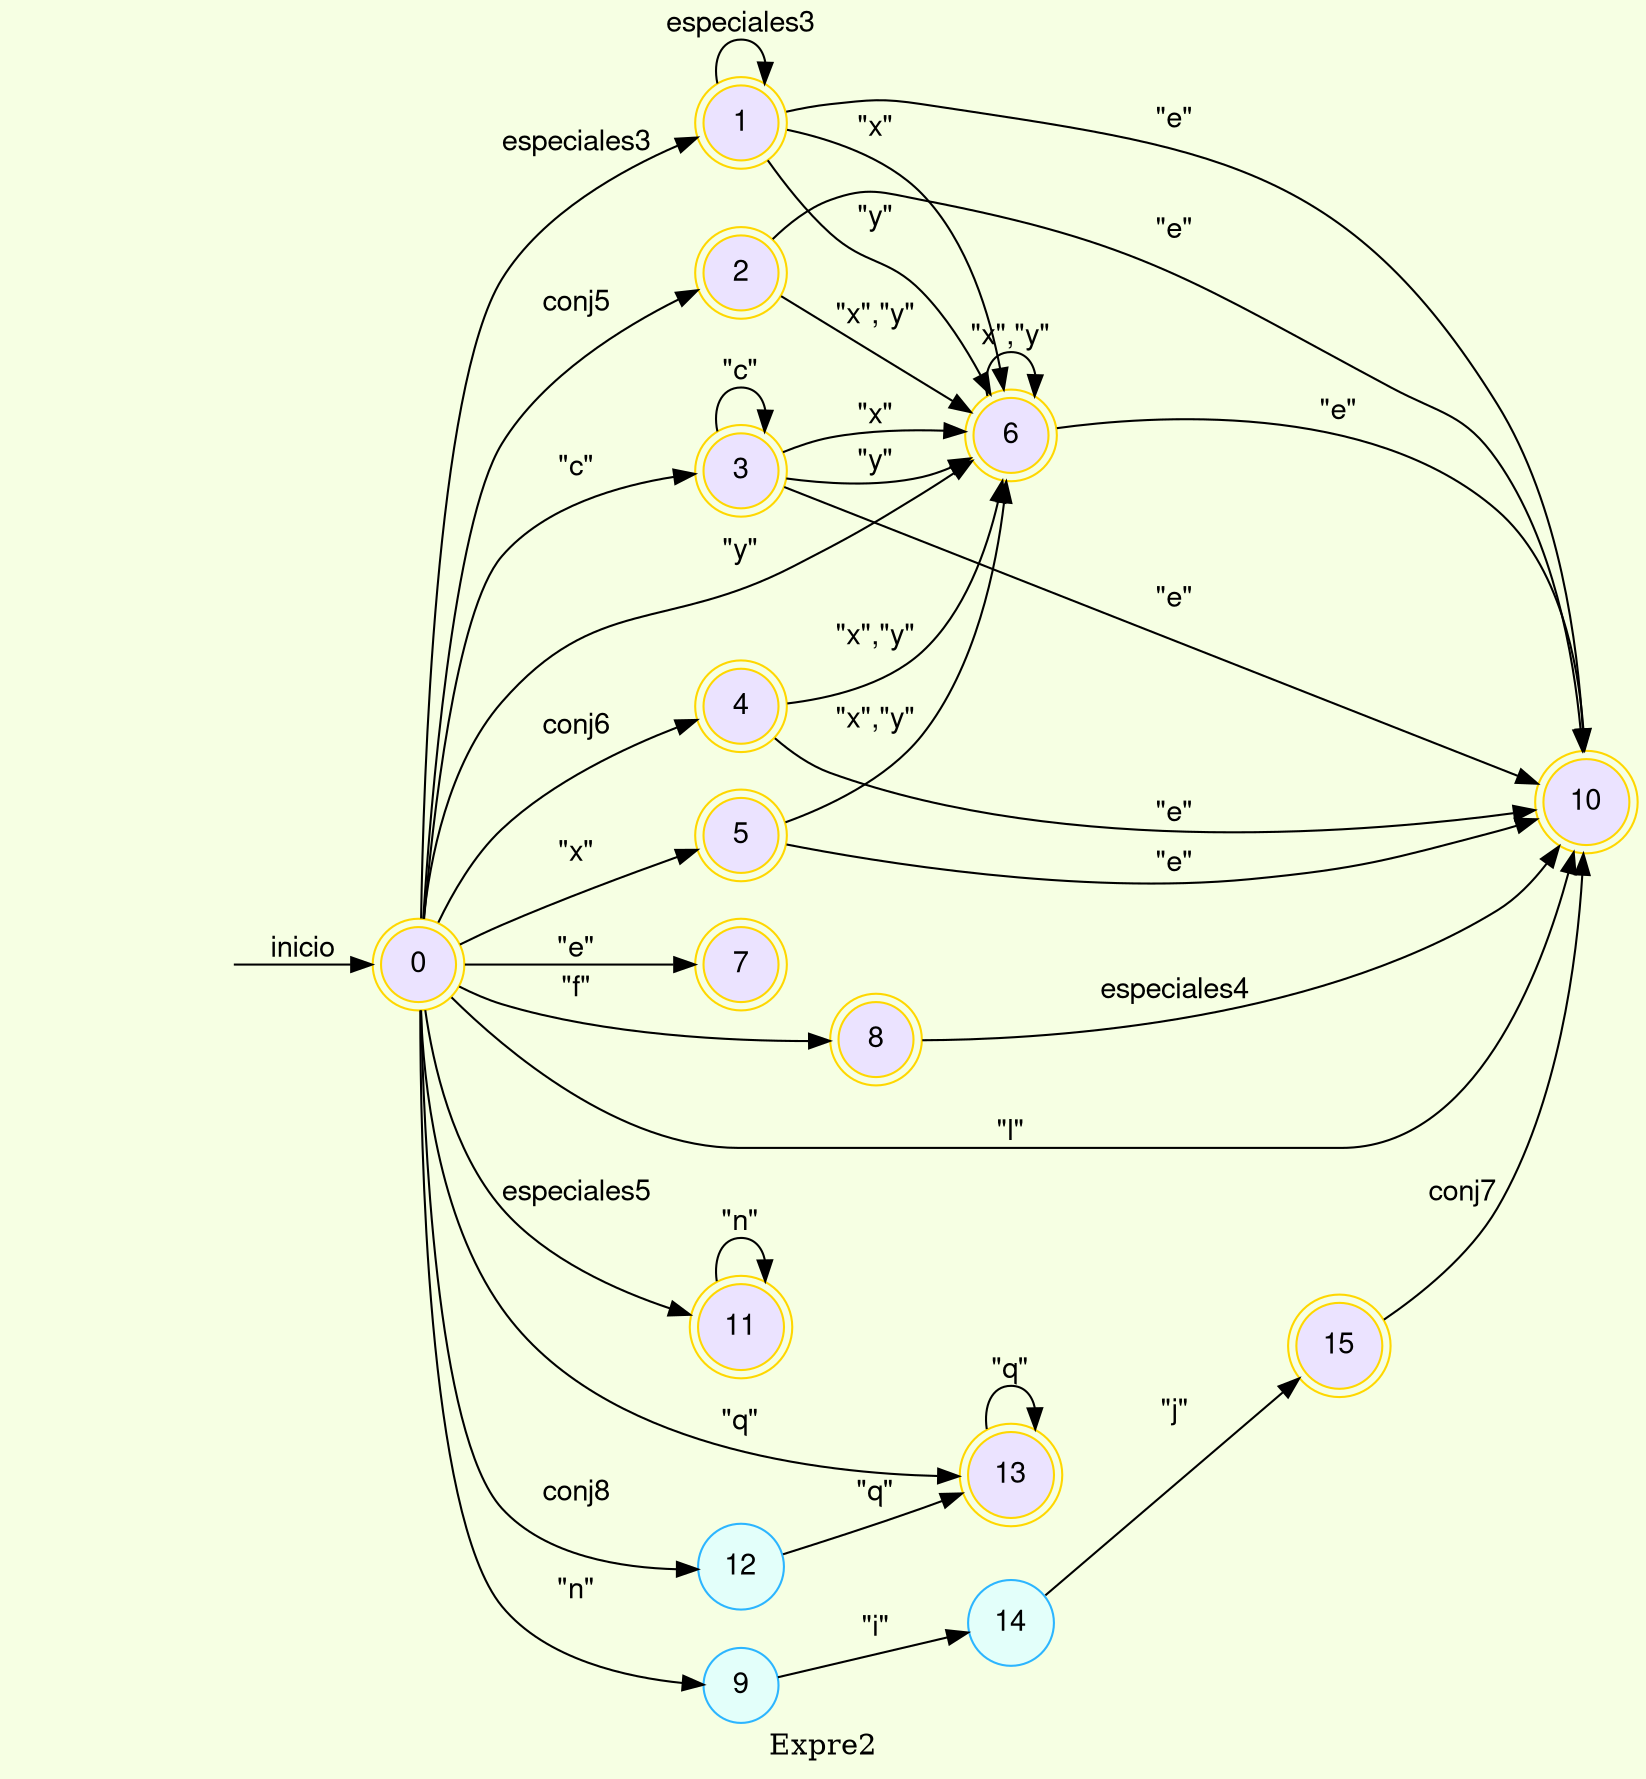 digraph finite_state_machine {
	bgcolor = "#F6FFE3"
	node [fontname="Helvetica,Arial,sans-serif" ]
	edge [fontname="Helvetica,Arial,sans-serif"]
	rankdir=LR;
	node [shape = doublecircle, color = gold fillcolor="#EBE3FF" style =filled];
0,1,2,3,4,5,6,7,8,15,10,11,13;
	node [shape = circle, color = "#2CB5FF" fillcolor="#E3FFFA" style =filled];

	flechainicio [style=invis];
	flechainicio -> 0 [label="inicio"];
0->1[label = "especiales3"];
0->2[label = "conj5"];
0->3[label = "\"c\""];
0->4[label = "conj6"];
0->5[label = "\"x\""];
0->6[label = "\"y\""];
0->7[label = "\"e\""];
0->8[label = "\"f\""];
0->9[label = "\"n\""];
0->10[label = "\"l\""];
0->11[label = "especiales5"];
0->12[label = "conj8"];
0->13[label = "\"q\""];
1->1[label = "especiales3"];
1->6[label = "\"x\""];
1->6[label = "\"y\""];
1->10[label = "\"e\""];
2->6[label = "\"x\",\"y\""];
2->10[label = "\"e\""];
3->3[label = "\"c\""];
3->6[label = "\"x\""];
3->6[label = "\"y\""];
3->10[label = "\"e\""];
4->6[label = "\"x\",\"y\""];
4->10[label = "\"e\""];
5->6[label = "\"x\",\"y\""];
5->10[label = "\"e\""];
6->6[label = "\"x\",\"y\""];
6->10[label = "\"e\""];
8->10[label = "especiales4"];
9->14[label = "\"i\""];
14->15[label = "\"j\""];
15->10[label = "conj7"];
11->11[label = "\"n\""];
12->13[label = "\"q\""];
13->13[label = "\"q\""];
label= Expre2}